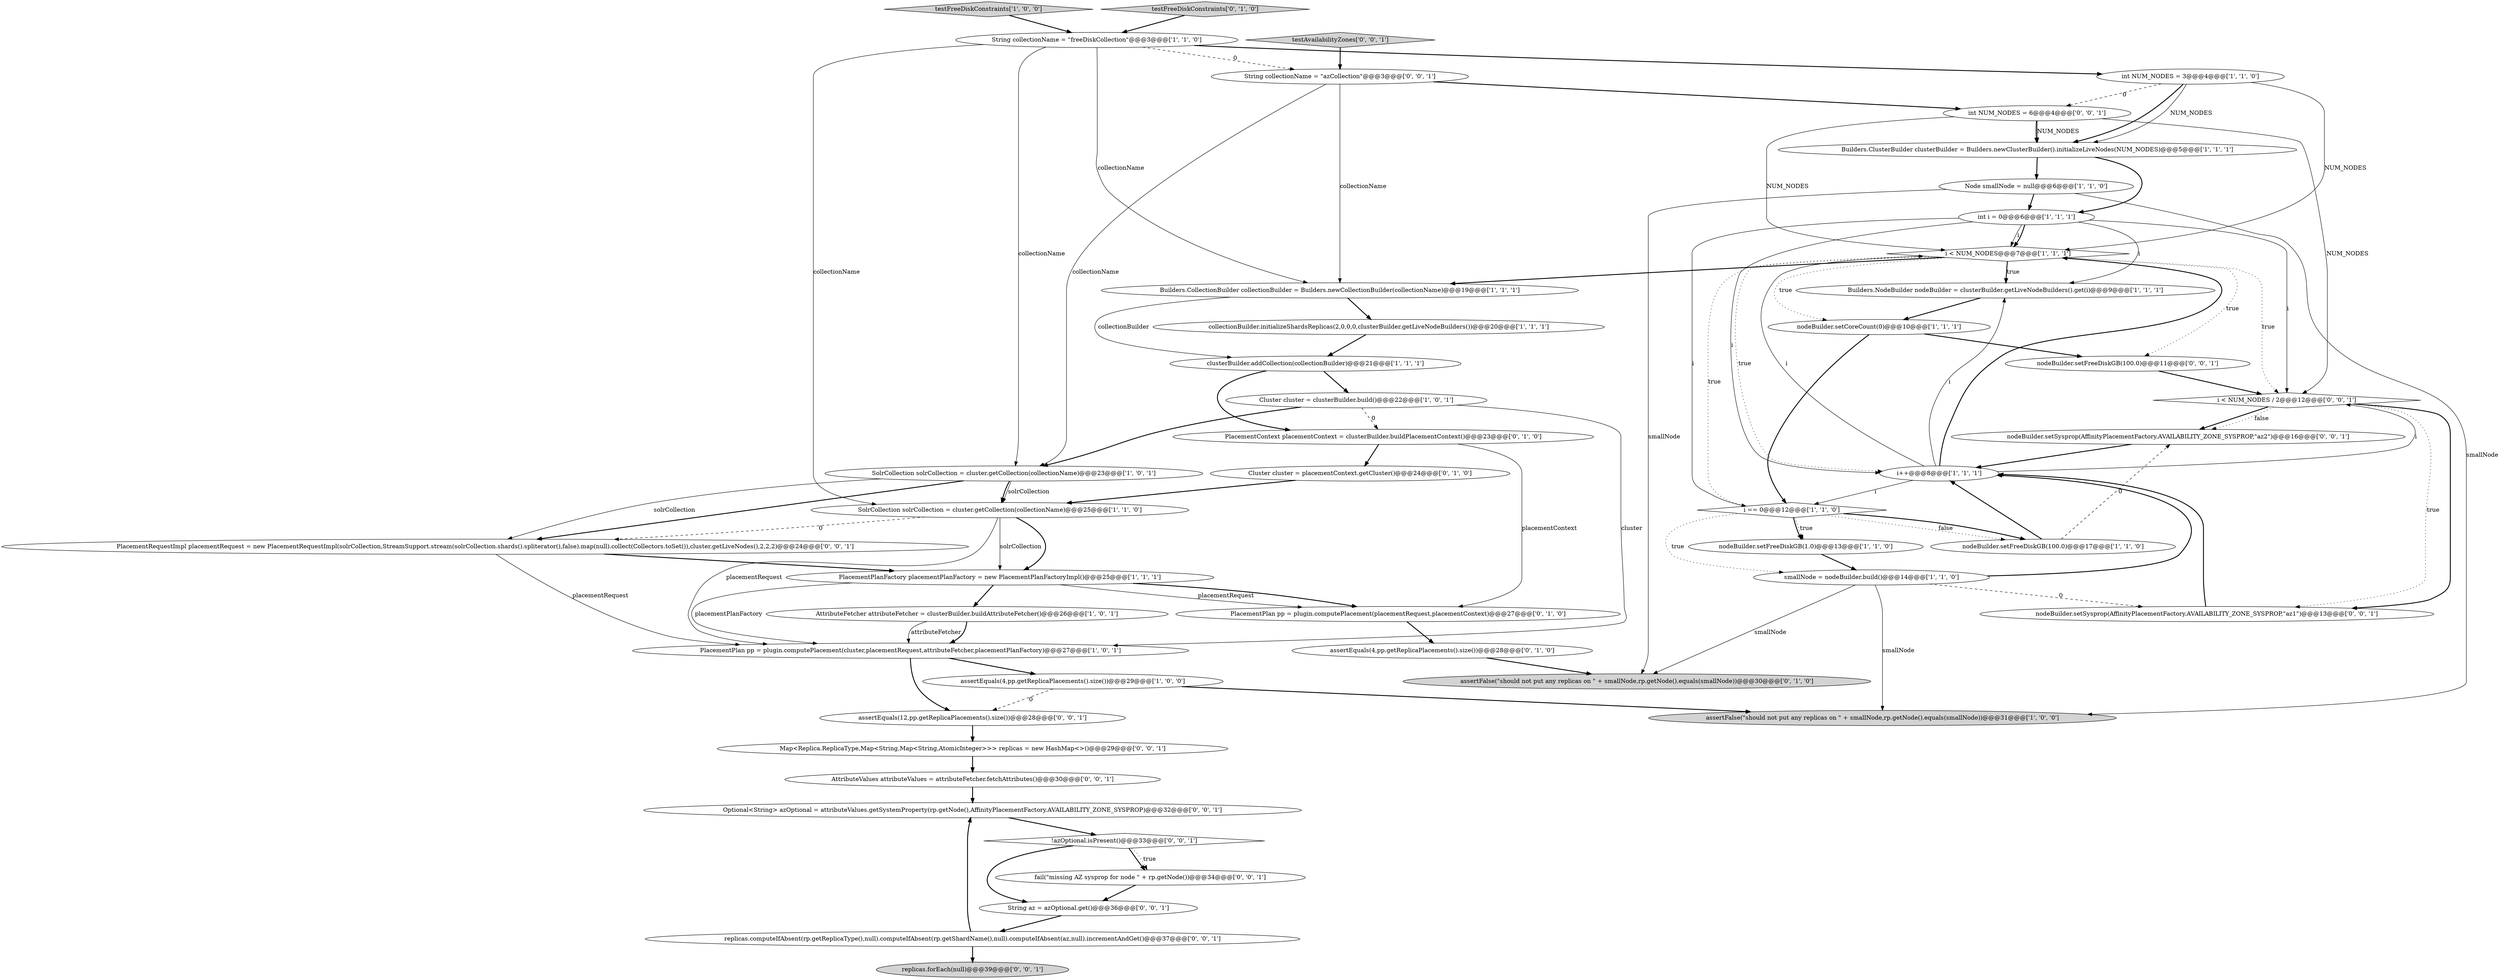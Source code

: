 digraph {
21 [style = filled, label = "i < NUM_NODES@@@7@@@['1', '1', '1']", fillcolor = white, shape = diamond image = "AAA0AAABBB1BBB"];
1 [style = filled, label = "Builders.NodeBuilder nodeBuilder = clusterBuilder.getLiveNodeBuilders().get(i)@@@9@@@['1', '1', '1']", fillcolor = white, shape = ellipse image = "AAA0AAABBB1BBB"];
27 [style = filled, label = "PlacementContext placementContext = clusterBuilder.buildPlacementContext()@@@23@@@['0', '1', '0']", fillcolor = white, shape = ellipse image = "AAA1AAABBB2BBB"];
30 [style = filled, label = "assertEquals(4,pp.getReplicaPlacements().size())@@@28@@@['0', '1', '0']", fillcolor = white, shape = ellipse image = "AAA0AAABBB2BBB"];
29 [style = filled, label = "PlacementPlan pp = plugin.computePlacement(placementRequest,placementContext)@@@27@@@['0', '1', '0']", fillcolor = white, shape = ellipse image = "AAA0AAABBB2BBB"];
41 [style = filled, label = "testAvailabilityZones['0', '0', '1']", fillcolor = lightgray, shape = diamond image = "AAA0AAABBB3BBB"];
6 [style = filled, label = "Builders.ClusterBuilder clusterBuilder = Builders.newClusterBuilder().initializeLiveNodes(NUM_NODES)@@@5@@@['1', '1', '1']", fillcolor = white, shape = ellipse image = "AAA0AAABBB1BBB"];
13 [style = filled, label = "AttributeFetcher attributeFetcher = clusterBuilder.buildAttributeFetcher()@@@26@@@['1', '0', '1']", fillcolor = white, shape = ellipse image = "AAA0AAABBB1BBB"];
39 [style = filled, label = "nodeBuilder.setFreeDiskGB(100.0)@@@11@@@['0', '0', '1']", fillcolor = white, shape = ellipse image = "AAA0AAABBB3BBB"];
37 [style = filled, label = "AttributeValues attributeValues = attributeFetcher.fetchAttributes()@@@30@@@['0', '0', '1']", fillcolor = white, shape = ellipse image = "AAA0AAABBB3BBB"];
43 [style = filled, label = "String collectionName = \"azCollection\"@@@3@@@['0', '0', '1']", fillcolor = white, shape = ellipse image = "AAA0AAABBB3BBB"];
40 [style = filled, label = "PlacementRequestImpl placementRequest = new PlacementRequestImpl(solrCollection,StreamSupport.stream(solrCollection.shards().spliterator(),false).map(null).collect(Collectors.toSet()),cluster.getLiveNodes(),2,2,2)@@@24@@@['0', '0', '1']", fillcolor = white, shape = ellipse image = "AAA0AAABBB3BBB"];
23 [style = filled, label = "Cluster cluster = clusterBuilder.build()@@@22@@@['1', '0', '1']", fillcolor = white, shape = ellipse image = "AAA0AAABBB1BBB"];
28 [style = filled, label = "Cluster cluster = placementContext.getCluster()@@@24@@@['0', '1', '0']", fillcolor = white, shape = ellipse image = "AAA1AAABBB2BBB"];
45 [style = filled, label = "i < NUM_NODES / 2@@@12@@@['0', '0', '1']", fillcolor = white, shape = diamond image = "AAA0AAABBB3BBB"];
5 [style = filled, label = "nodeBuilder.setFreeDiskGB(1.0)@@@13@@@['1', '1', '0']", fillcolor = white, shape = ellipse image = "AAA0AAABBB1BBB"];
36 [style = filled, label = "assertEquals(12,pp.getReplicaPlacements().size())@@@28@@@['0', '0', '1']", fillcolor = white, shape = ellipse image = "AAA0AAABBB3BBB"];
14 [style = filled, label = "nodeBuilder.setCoreCount(0)@@@10@@@['1', '1', '1']", fillcolor = white, shape = ellipse image = "AAA0AAABBB1BBB"];
19 [style = filled, label = "i++@@@8@@@['1', '1', '1']", fillcolor = white, shape = ellipse image = "AAA0AAABBB1BBB"];
10 [style = filled, label = "i == 0@@@12@@@['1', '1', '0']", fillcolor = white, shape = diamond image = "AAA0AAABBB1BBB"];
44 [style = filled, label = "replicas.forEach(null)@@@39@@@['0', '0', '1']", fillcolor = lightgray, shape = ellipse image = "AAA0AAABBB3BBB"];
15 [style = filled, label = "PlacementPlanFactory placementPlanFactory = new PlacementPlanFactoryImpl()@@@25@@@['1', '1', '1']", fillcolor = white, shape = ellipse image = "AAA0AAABBB1BBB"];
11 [style = filled, label = "clusterBuilder.addCollection(collectionBuilder)@@@21@@@['1', '1', '1']", fillcolor = white, shape = ellipse image = "AAA0AAABBB1BBB"];
8 [style = filled, label = "Builders.CollectionBuilder collectionBuilder = Builders.newCollectionBuilder(collectionName)@@@19@@@['1', '1', '1']", fillcolor = white, shape = ellipse image = "AAA0AAABBB1BBB"];
38 [style = filled, label = "String az = azOptional.get()@@@36@@@['0', '0', '1']", fillcolor = white, shape = ellipse image = "AAA0AAABBB3BBB"];
20 [style = filled, label = "Node smallNode = null@@@6@@@['1', '1', '0']", fillcolor = white, shape = ellipse image = "AAA0AAABBB1BBB"];
22 [style = filled, label = "testFreeDiskConstraints['1', '0', '0']", fillcolor = lightgray, shape = diamond image = "AAA0AAABBB1BBB"];
35 [style = filled, label = "Map<Replica.ReplicaType,Map<String,Map<String,AtomicInteger>>> replicas = new HashMap<>()@@@29@@@['0', '0', '1']", fillcolor = white, shape = ellipse image = "AAA0AAABBB3BBB"];
26 [style = filled, label = "testFreeDiskConstraints['0', '1', '0']", fillcolor = lightgray, shape = diamond image = "AAA0AAABBB2BBB"];
24 [style = filled, label = "SolrCollection solrCollection = cluster.getCollection(collectionName)@@@25@@@['1', '1', '0']", fillcolor = white, shape = ellipse image = "AAA0AAABBB1BBB"];
12 [style = filled, label = "PlacementPlan pp = plugin.computePlacement(cluster,placementRequest,attributeFetcher,placementPlanFactory)@@@27@@@['1', '0', '1']", fillcolor = white, shape = ellipse image = "AAA0AAABBB1BBB"];
31 [style = filled, label = "replicas.computeIfAbsent(rp.getReplicaType(),null).computeIfAbsent(rp.getShardName(),null).computeIfAbsent(az,null).incrementAndGet()@@@37@@@['0', '0', '1']", fillcolor = white, shape = ellipse image = "AAA0AAABBB3BBB"];
46 [style = filled, label = "nodeBuilder.setSysprop(AffinityPlacementFactory.AVAILABILITY_ZONE_SYSPROP,\"az2\")@@@16@@@['0', '0', '1']", fillcolor = white, shape = ellipse image = "AAA0AAABBB3BBB"];
34 [style = filled, label = "Optional<String> azOptional = attributeValues.getSystemProperty(rp.getNode(),AffinityPlacementFactory.AVAILABILITY_ZONE_SYSPROP)@@@32@@@['0', '0', '1']", fillcolor = white, shape = ellipse image = "AAA0AAABBB3BBB"];
7 [style = filled, label = "SolrCollection solrCollection = cluster.getCollection(collectionName)@@@23@@@['1', '0', '1']", fillcolor = white, shape = ellipse image = "AAA0AAABBB1BBB"];
25 [style = filled, label = "assertFalse(\"should not put any replicas on \" + smallNode,rp.getNode().equals(smallNode))@@@30@@@['0', '1', '0']", fillcolor = lightgray, shape = ellipse image = "AAA0AAABBB2BBB"];
32 [style = filled, label = "nodeBuilder.setSysprop(AffinityPlacementFactory.AVAILABILITY_ZONE_SYSPROP,\"az1\")@@@13@@@['0', '0', '1']", fillcolor = white, shape = ellipse image = "AAA0AAABBB3BBB"];
47 [style = filled, label = "fail(\"missing AZ sysprop for node \" + rp.getNode())@@@34@@@['0', '0', '1']", fillcolor = white, shape = ellipse image = "AAA0AAABBB3BBB"];
18 [style = filled, label = "int i = 0@@@6@@@['1', '1', '1']", fillcolor = white, shape = ellipse image = "AAA0AAABBB1BBB"];
3 [style = filled, label = "collectionBuilder.initializeShardsReplicas(2,0,0,0,clusterBuilder.getLiveNodeBuilders())@@@20@@@['1', '1', '1']", fillcolor = white, shape = ellipse image = "AAA0AAABBB1BBB"];
42 [style = filled, label = "int NUM_NODES = 6@@@4@@@['0', '0', '1']", fillcolor = white, shape = ellipse image = "AAA0AAABBB3BBB"];
16 [style = filled, label = "int NUM_NODES = 3@@@4@@@['1', '1', '0']", fillcolor = white, shape = ellipse image = "AAA0AAABBB1BBB"];
17 [style = filled, label = "smallNode = nodeBuilder.build()@@@14@@@['1', '1', '0']", fillcolor = white, shape = ellipse image = "AAA0AAABBB1BBB"];
9 [style = filled, label = "nodeBuilder.setFreeDiskGB(100.0)@@@17@@@['1', '1', '0']", fillcolor = white, shape = ellipse image = "AAA0AAABBB1BBB"];
0 [style = filled, label = "String collectionName = \"freeDiskCollection\"@@@3@@@['1', '1', '0']", fillcolor = white, shape = ellipse image = "AAA0AAABBB1BBB"];
33 [style = filled, label = "!azOptional.isPresent()@@@33@@@['0', '0', '1']", fillcolor = white, shape = diamond image = "AAA0AAABBB3BBB"];
4 [style = filled, label = "assertEquals(4,pp.getReplicaPlacements().size())@@@29@@@['1', '0', '0']", fillcolor = white, shape = ellipse image = "AAA0AAABBB1BBB"];
2 [style = filled, label = "assertFalse(\"should not put any replicas on \" + smallNode,rp.getNode().equals(smallNode))@@@31@@@['1', '0', '0']", fillcolor = lightgray, shape = ellipse image = "AAA0AAABBB1BBB"];
13->12 [style = solid, label="attributeFetcher"];
7->24 [style = bold, label=""];
15->29 [style = solid, label="placementRequest"];
19->45 [style = solid, label="i"];
45->32 [style = bold, label=""];
33->47 [style = bold, label=""];
23->12 [style = solid, label="cluster"];
43->42 [style = bold, label=""];
4->2 [style = bold, label=""];
5->17 [style = bold, label=""];
11->27 [style = bold, label=""];
40->12 [style = solid, label="placementRequest"];
13->12 [style = bold, label=""];
45->46 [style = bold, label=""];
18->21 [style = solid, label="i"];
7->40 [style = bold, label=""];
35->37 [style = bold, label=""];
11->23 [style = bold, label=""];
16->6 [style = bold, label=""];
15->13 [style = bold, label=""];
18->21 [style = bold, label=""];
43->7 [style = solid, label="collectionName"];
21->14 [style = dotted, label="true"];
14->10 [style = bold, label=""];
33->47 [style = dotted, label="true"];
36->35 [style = bold, label=""];
10->5 [style = bold, label=""];
31->34 [style = bold, label=""];
10->9 [style = dotted, label="false"];
31->44 [style = bold, label=""];
27->28 [style = bold, label=""];
14->39 [style = bold, label=""];
20->18 [style = bold, label=""];
4->36 [style = dashed, label="0"];
18->10 [style = solid, label="i"];
21->8 [style = bold, label=""];
6->20 [style = bold, label=""];
0->24 [style = solid, label="collectionName"];
1->14 [style = bold, label=""];
17->25 [style = solid, label="smallNode"];
8->3 [style = bold, label=""];
21->45 [style = dotted, label="true"];
37->34 [style = bold, label=""];
40->15 [style = bold, label=""];
7->24 [style = solid, label="solrCollection"];
16->42 [style = dashed, label="0"];
0->8 [style = solid, label="collectionName"];
46->19 [style = bold, label=""];
9->46 [style = dashed, label="0"];
24->12 [style = solid, label="placementRequest"];
47->38 [style = bold, label=""];
38->31 [style = bold, label=""];
15->29 [style = bold, label=""];
9->19 [style = bold, label=""];
23->27 [style = dashed, label="0"];
6->18 [style = bold, label=""];
0->43 [style = dashed, label="0"];
18->45 [style = solid, label="i"];
22->0 [style = bold, label=""];
18->1 [style = solid, label="i"];
17->19 [style = bold, label=""];
12->4 [style = bold, label=""];
19->1 [style = solid, label="i"];
21->1 [style = dotted, label="true"];
34->33 [style = bold, label=""];
21->39 [style = dotted, label="true"];
21->10 [style = dotted, label="true"];
15->12 [style = solid, label="placementPlanFactory"];
39->45 [style = bold, label=""];
42->6 [style = bold, label=""];
16->21 [style = solid, label="NUM_NODES"];
8->11 [style = solid, label="collectionBuilder"];
0->7 [style = solid, label="collectionName"];
17->2 [style = solid, label="smallNode"];
33->38 [style = bold, label=""];
21->1 [style = bold, label=""];
42->45 [style = solid, label="NUM_NODES"];
29->30 [style = bold, label=""];
24->15 [style = solid, label="solrCollection"];
45->46 [style = dotted, label="false"];
3->11 [style = bold, label=""];
18->19 [style = solid, label="i"];
45->32 [style = dotted, label="true"];
24->40 [style = dashed, label="0"];
10->9 [style = bold, label=""];
24->15 [style = bold, label=""];
41->43 [style = bold, label=""];
27->29 [style = solid, label="placementContext"];
43->8 [style = solid, label="collectionName"];
30->25 [style = bold, label=""];
42->21 [style = solid, label="NUM_NODES"];
7->40 [style = solid, label="solrCollection"];
19->21 [style = bold, label=""];
28->24 [style = bold, label=""];
19->10 [style = solid, label="i"];
20->25 [style = solid, label="smallNode"];
16->6 [style = solid, label="NUM_NODES"];
21->19 [style = dotted, label="true"];
23->7 [style = bold, label=""];
17->32 [style = dashed, label="0"];
20->2 [style = solid, label="smallNode"];
42->6 [style = solid, label="NUM_NODES"];
10->17 [style = dotted, label="true"];
12->36 [style = bold, label=""];
19->21 [style = solid, label="i"];
32->19 [style = bold, label=""];
26->0 [style = bold, label=""];
10->5 [style = dotted, label="true"];
0->16 [style = bold, label=""];
}
